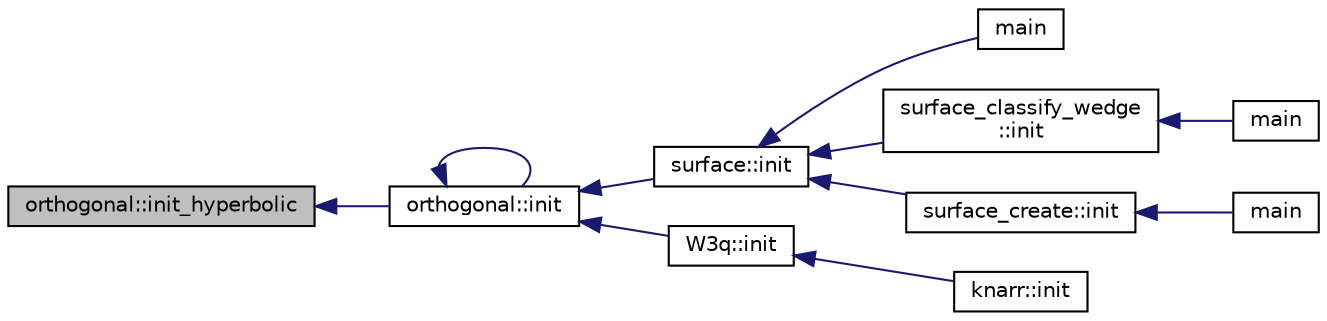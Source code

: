 digraph "orthogonal::init_hyperbolic"
{
  edge [fontname="Helvetica",fontsize="10",labelfontname="Helvetica",labelfontsize="10"];
  node [fontname="Helvetica",fontsize="10",shape=record];
  rankdir="LR";
  Node9745 [label="orthogonal::init_hyperbolic",height=0.2,width=0.4,color="black", fillcolor="grey75", style="filled", fontcolor="black"];
  Node9745 -> Node9746 [dir="back",color="midnightblue",fontsize="10",style="solid",fontname="Helvetica"];
  Node9746 [label="orthogonal::init",height=0.2,width=0.4,color="black", fillcolor="white", style="filled",URL="$d7/daa/classorthogonal.html#a8bd53ba30f34ac50889503f0f3ef6deb"];
  Node9746 -> Node9746 [dir="back",color="midnightblue",fontsize="10",style="solid",fontname="Helvetica"];
  Node9746 -> Node9747 [dir="back",color="midnightblue",fontsize="10",style="solid",fontname="Helvetica"];
  Node9747 [label="surface::init",height=0.2,width=0.4,color="black", fillcolor="white", style="filled",URL="$d5/d88/classsurface.html#a90570b0ca6ab02988159f2c40cb27308"];
  Node9747 -> Node9748 [dir="back",color="midnightblue",fontsize="10",style="solid",fontname="Helvetica"];
  Node9748 [label="main",height=0.2,width=0.4,color="black", fillcolor="white", style="filled",URL="$d6/dc3/arc__lifting__main_8_c.html#a217dbf8b442f20279ea00b898af96f52"];
  Node9747 -> Node9749 [dir="back",color="midnightblue",fontsize="10",style="solid",fontname="Helvetica"];
  Node9749 [label="surface_classify_wedge\l::init",height=0.2,width=0.4,color="black", fillcolor="white", style="filled",URL="$d7/d5c/classsurface__classify__wedge.html#a43302106663b307aa8274a5112a7010a"];
  Node9749 -> Node9750 [dir="back",color="midnightblue",fontsize="10",style="solid",fontname="Helvetica"];
  Node9750 [label="main",height=0.2,width=0.4,color="black", fillcolor="white", style="filled",URL="$df/df8/surface__classify_8_c.html#a217dbf8b442f20279ea00b898af96f52"];
  Node9747 -> Node9751 [dir="back",color="midnightblue",fontsize="10",style="solid",fontname="Helvetica"];
  Node9751 [label="surface_create::init",height=0.2,width=0.4,color="black", fillcolor="white", style="filled",URL="$de/da4/classsurface__create.html#ab0db5c12825f778e3caf8aa4da02eb06"];
  Node9751 -> Node9752 [dir="back",color="midnightblue",fontsize="10",style="solid",fontname="Helvetica"];
  Node9752 [label="main",height=0.2,width=0.4,color="black", fillcolor="white", style="filled",URL="$d2/dfa/create__surface__main_8_c.html#a217dbf8b442f20279ea00b898af96f52"];
  Node9746 -> Node9753 [dir="back",color="midnightblue",fontsize="10",style="solid",fontname="Helvetica"];
  Node9753 [label="W3q::init",height=0.2,width=0.4,color="black", fillcolor="white", style="filled",URL="$de/d2c/class_w3q.html#a215fe070895a4915537fcb1bfba4f777"];
  Node9753 -> Node9754 [dir="back",color="midnightblue",fontsize="10",style="solid",fontname="Helvetica"];
  Node9754 [label="knarr::init",height=0.2,width=0.4,color="black", fillcolor="white", style="filled",URL="$d7/de5/classknarr.html#a1e25f28aeec8f316cc0ce81eb89e670e"];
}
